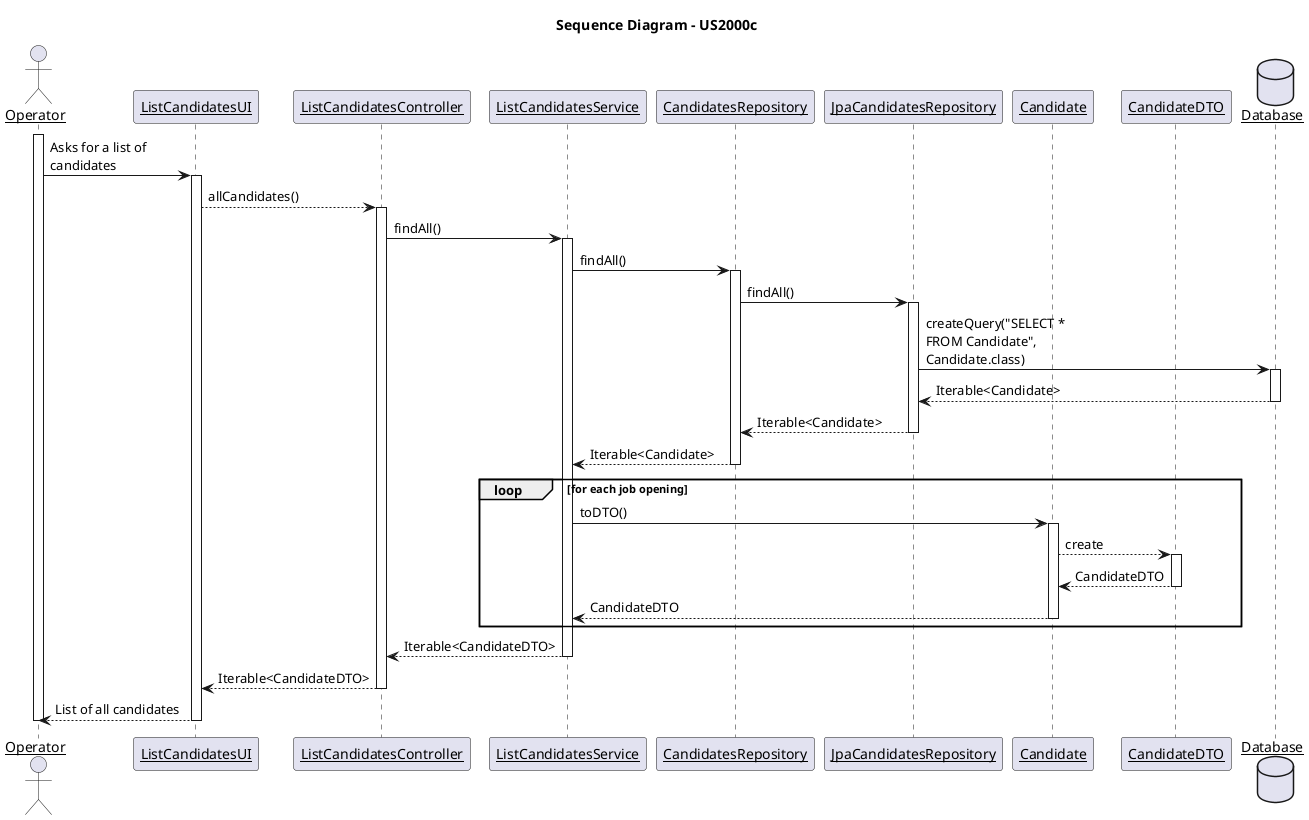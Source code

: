 @startuml

title Sequence Diagram - US2000c

skinparam linetype ortho
skinparam maxmessagesize 150
skinparam sequenceParticipant underline

actor "Operator" as Operator

participant "ListCandidatesUI" as UI
participant "ListCandidatesController" as ListCandidatesController
participant "ListCandidatesService" as ListCandidatesService
participant "CandidatesRepository" as CandidatesRepository
participant "JpaCandidatesRepository" as JpaCandidatesRepository
participant "Candidate" as Candidate
participant "CandidateDTO" as CandidateDTO
database "Database" as DB

activate Operator

Operator -> UI: Asks for a list of candidates

activate UI
    UI --> ListCandidatesController: allCandidates()
    activate ListCandidatesController
        ListCandidatesController -> ListCandidatesService: findAll()
        activate ListCandidatesService
            ListCandidatesService -> CandidatesRepository: findAll()
            activate CandidatesRepository
                CandidatesRepository -> JpaCandidatesRepository: findAll()
                activate JpaCandidatesRepository
                    JpaCandidatesRepository -> DB: createQuery("SELECT * FROM Candidate", Candidate.class)
                    activate DB
                        DB --> JpaCandidatesRepository: Iterable<Candidate>
                    deactivate DB
                    CandidatesRepository <-- JpaCandidatesRepository: Iterable<Candidate>
                deactivate JpaCandidatesRepository
                ListCandidatesService <-- CandidatesRepository: Iterable<Candidate>
                deactivate CandidatesRepository
                loop for each job opening
                    ListCandidatesService -> Candidate: toDTO()
                    activate Candidate
                        Candidate --> CandidateDTO: create
                        activate CandidateDTO
                        Candidate <-- CandidateDTO: CandidateDTO
                        deactivate CandidateDTO
                        ListCandidatesService <-- Candidate: CandidateDTO
                    deactivate Candidate
                end
            deactivate CandidatesRepository
            ListCandidatesController <-- ListCandidatesService: Iterable<CandidateDTO>
        deactivate ListCandidatesService
        ListCandidatesController --> UI: Iterable<CandidateDTO>
    deactivate ListCandidatesController
    UI --> Operator: List of all candidates
deactivate UI
deactivate Operator

@enduml